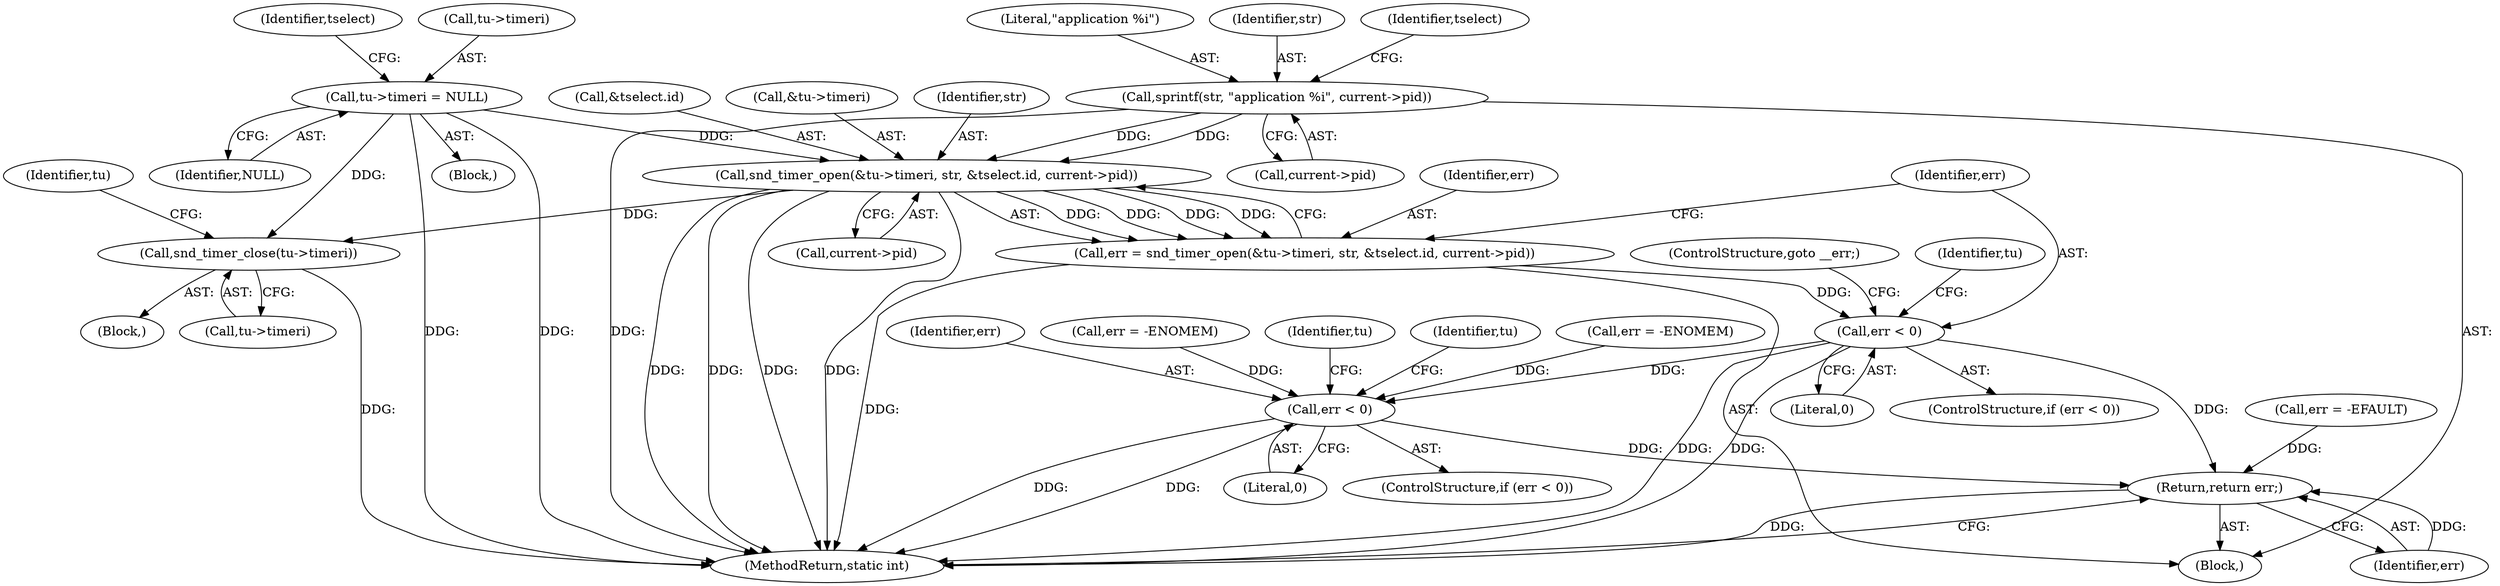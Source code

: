 digraph "0_linux_af368027a49a751d6ff4ee9e3f9961f35bb4fede_2@API" {
"1000166" [label="(Call,snd_timer_open(&tu->timeri, str, &tselect.id, current->pid))"];
"1000125" [label="(Call,tu->timeri = NULL)"];
"1000143" [label="(Call,sprintf(str, \"application %i\", current->pid))"];
"1000164" [label="(Call,err = snd_timer_open(&tu->timeri, str, &tselect.id, current->pid))"];
"1000180" [label="(Call,err < 0)"];
"1000254" [label="(Call,err < 0)"];
"1000305" [label="(Return,return err;)"];
"1000258" [label="(Call,snd_timer_close(tu->timeri))"];
"1000306" [label="(Identifier,err)"];
"1000253" [label="(ControlStructure,if (err < 0))"];
"1000255" [label="(Identifier,err)"];
"1000183" [label="(ControlStructure,goto __err;)"];
"1000129" [label="(Identifier,NULL)"];
"1000264" [label="(Identifier,tu)"];
"1000254" [label="(Call,err < 0)"];
"1000165" [label="(Identifier,err)"];
"1000307" [label="(MethodReturn,static int)"];
"1000172" [label="(Call,&tselect.id)"];
"1000258" [label="(Call,snd_timer_close(tu->timeri))"];
"1000120" [label="(Block,)"];
"1000125" [label="(Call,tu->timeri = NULL)"];
"1000167" [label="(Call,&tu->timeri)"];
"1000103" [label="(Block,)"];
"1000143" [label="(Call,sprintf(str, \"application %i\", current->pid))"];
"1000180" [label="(Call,err < 0)"];
"1000171" [label="(Identifier,str)"];
"1000256" [label="(Literal,0)"];
"1000249" [label="(Call,err = -ENOMEM)"];
"1000144" [label="(Identifier,str)"];
"1000126" [label="(Call,tu->timeri)"];
"1000260" [label="(Identifier,tu)"];
"1000186" [label="(Identifier,tu)"];
"1000176" [label="(Call,current->pid)"];
"1000181" [label="(Identifier,err)"];
"1000166" [label="(Call,snd_timer_open(&tu->timeri, str, &tselect.id, current->pid))"];
"1000133" [label="(Identifier,tselect)"];
"1000272" [label="(Identifier,tu)"];
"1000259" [label="(Call,tu->timeri)"];
"1000225" [label="(Call,err = -ENOMEM)"];
"1000138" [label="(Call,err = -EFAULT)"];
"1000164" [label="(Call,err = snd_timer_open(&tu->timeri, str, &tselect.id, current->pid))"];
"1000257" [label="(Block,)"];
"1000182" [label="(Literal,0)"];
"1000179" [label="(ControlStructure,if (err < 0))"];
"1000146" [label="(Call,current->pid)"];
"1000153" [label="(Identifier,tselect)"];
"1000305" [label="(Return,return err;)"];
"1000145" [label="(Literal,\"application %i\")"];
"1000166" -> "1000164"  [label="AST: "];
"1000166" -> "1000176"  [label="CFG: "];
"1000167" -> "1000166"  [label="AST: "];
"1000171" -> "1000166"  [label="AST: "];
"1000172" -> "1000166"  [label="AST: "];
"1000176" -> "1000166"  [label="AST: "];
"1000164" -> "1000166"  [label="CFG: "];
"1000166" -> "1000307"  [label="DDG: "];
"1000166" -> "1000307"  [label="DDG: "];
"1000166" -> "1000307"  [label="DDG: "];
"1000166" -> "1000307"  [label="DDG: "];
"1000166" -> "1000164"  [label="DDG: "];
"1000166" -> "1000164"  [label="DDG: "];
"1000166" -> "1000164"  [label="DDG: "];
"1000166" -> "1000164"  [label="DDG: "];
"1000125" -> "1000166"  [label="DDG: "];
"1000143" -> "1000166"  [label="DDG: "];
"1000143" -> "1000166"  [label="DDG: "];
"1000166" -> "1000258"  [label="DDG: "];
"1000125" -> "1000120"  [label="AST: "];
"1000125" -> "1000129"  [label="CFG: "];
"1000126" -> "1000125"  [label="AST: "];
"1000129" -> "1000125"  [label="AST: "];
"1000133" -> "1000125"  [label="CFG: "];
"1000125" -> "1000307"  [label="DDG: "];
"1000125" -> "1000307"  [label="DDG: "];
"1000125" -> "1000258"  [label="DDG: "];
"1000143" -> "1000103"  [label="AST: "];
"1000143" -> "1000146"  [label="CFG: "];
"1000144" -> "1000143"  [label="AST: "];
"1000145" -> "1000143"  [label="AST: "];
"1000146" -> "1000143"  [label="AST: "];
"1000153" -> "1000143"  [label="CFG: "];
"1000143" -> "1000307"  [label="DDG: "];
"1000164" -> "1000103"  [label="AST: "];
"1000165" -> "1000164"  [label="AST: "];
"1000181" -> "1000164"  [label="CFG: "];
"1000164" -> "1000307"  [label="DDG: "];
"1000164" -> "1000180"  [label="DDG: "];
"1000180" -> "1000179"  [label="AST: "];
"1000180" -> "1000182"  [label="CFG: "];
"1000181" -> "1000180"  [label="AST: "];
"1000182" -> "1000180"  [label="AST: "];
"1000183" -> "1000180"  [label="CFG: "];
"1000186" -> "1000180"  [label="CFG: "];
"1000180" -> "1000307"  [label="DDG: "];
"1000180" -> "1000307"  [label="DDG: "];
"1000180" -> "1000254"  [label="DDG: "];
"1000180" -> "1000305"  [label="DDG: "];
"1000254" -> "1000253"  [label="AST: "];
"1000254" -> "1000256"  [label="CFG: "];
"1000255" -> "1000254"  [label="AST: "];
"1000256" -> "1000254"  [label="AST: "];
"1000260" -> "1000254"  [label="CFG: "];
"1000272" -> "1000254"  [label="CFG: "];
"1000254" -> "1000307"  [label="DDG: "];
"1000254" -> "1000307"  [label="DDG: "];
"1000225" -> "1000254"  [label="DDG: "];
"1000249" -> "1000254"  [label="DDG: "];
"1000254" -> "1000305"  [label="DDG: "];
"1000305" -> "1000103"  [label="AST: "];
"1000305" -> "1000306"  [label="CFG: "];
"1000306" -> "1000305"  [label="AST: "];
"1000307" -> "1000305"  [label="CFG: "];
"1000305" -> "1000307"  [label="DDG: "];
"1000306" -> "1000305"  [label="DDG: "];
"1000138" -> "1000305"  [label="DDG: "];
"1000258" -> "1000257"  [label="AST: "];
"1000258" -> "1000259"  [label="CFG: "];
"1000259" -> "1000258"  [label="AST: "];
"1000264" -> "1000258"  [label="CFG: "];
"1000258" -> "1000307"  [label="DDG: "];
}
